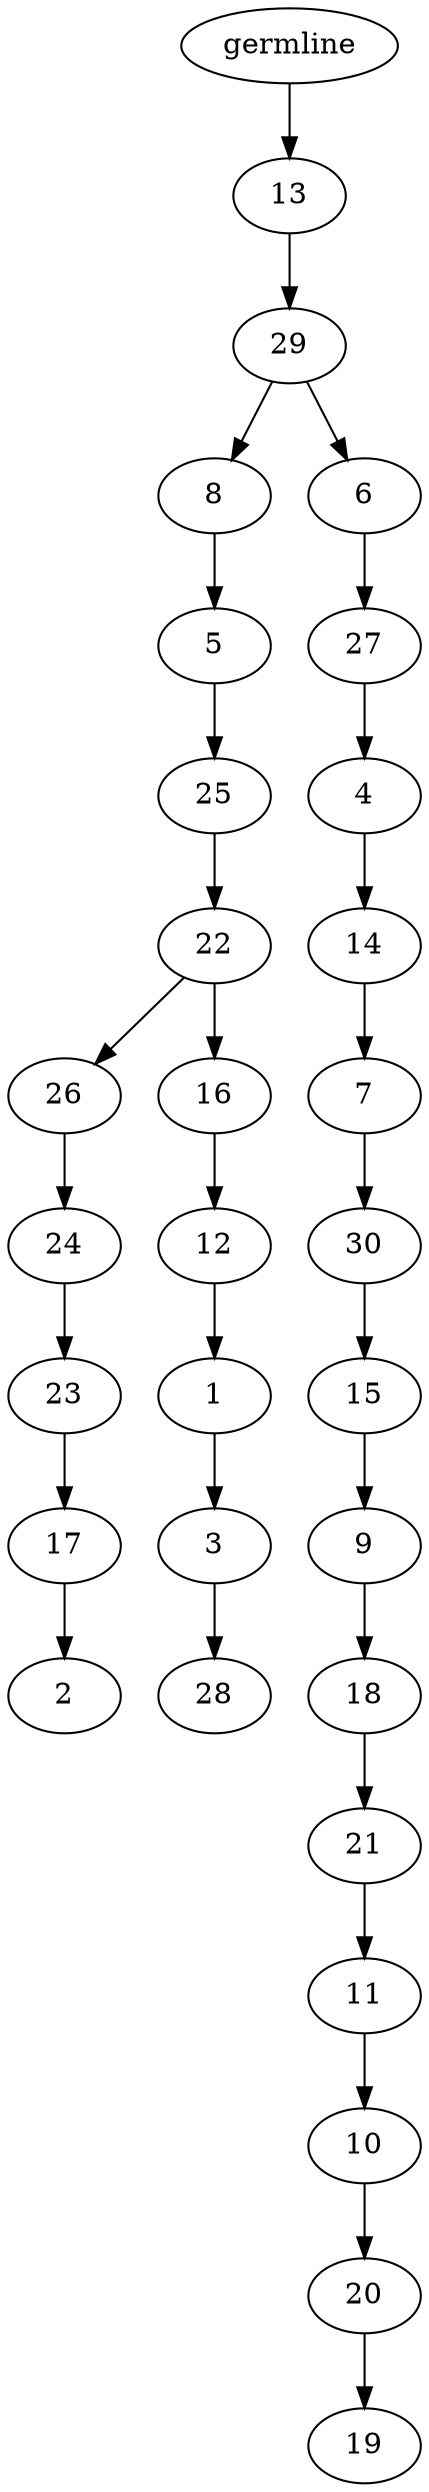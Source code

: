 digraph phylogeny {
	"30" [label="germline"];
	"30" -> "29";
	"29" [label="13"];
	"29" -> "28";
	"28" [label="29"];
	"28" -> "27";
	"27" [label="8"];
	"27" -> "26";
	"26" [label="5"];
	"26" -> "25";
	"25" [label="25"];
	"25" -> "24";
	"24" [label="22"];
	"24" -> "4";
	"4" [label="26"];
	"4" -> "3";
	"3" [label="24"];
	"3" -> "2";
	"2" [label="23"];
	"2" -> "1";
	"1" [label="17"];
	"1" -> "0";
	"0" [label="2"];
	"24" -> "23";
	"23" [label="16"];
	"23" -> "22";
	"22" [label="12"];
	"22" -> "21";
	"21" [label="1"];
	"21" -> "20";
	"20" [label="3"];
	"20" -> "19";
	"19" [label="28"];
	"28" -> "18";
	"18" [label="6"];
	"18" -> "17";
	"17" [label="27"];
	"17" -> "16";
	"16" [label="4"];
	"16" -> "15";
	"15" [label="14"];
	"15" -> "14";
	"14" [label="7"];
	"14" -> "13";
	"13" [label="30"];
	"13" -> "12";
	"12" [label="15"];
	"12" -> "11";
	"11" [label="9"];
	"11" -> "10";
	"10" [label="18"];
	"10" -> "9";
	"9" [label="21"];
	"9" -> "8";
	"8" [label="11"];
	"8" -> "7";
	"7" [label="10"];
	"7" -> "6";
	"6" [label="20"];
	"6" -> "5";
	"5" [label="19"];
}
